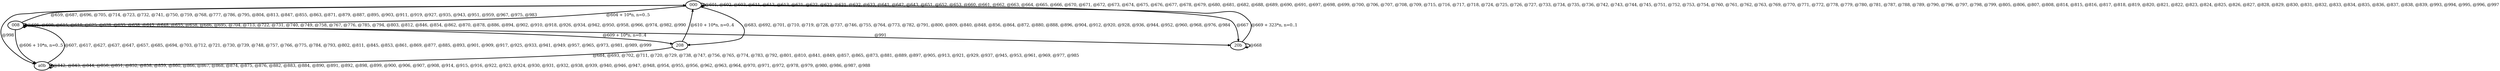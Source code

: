 digraph G {
        node [style=rounded, penwidth=3, fontsize=20, shape=oval];
        "000" -> "000" [label="@601, @602, @603, @611, @612, @613, @621, @622, @623, @631, @632, @633, @641, @642, @643, @651, @652, @653, @660, @661, @662, @663, @664, @665, @666, @670, @671, @672, @673, @674, @675, @676, @677, @678, @679, @680, @681, @682, @688, @689, @690, @691, @697, @698, @699, @700, @706, @707, @708, @709, @715, @716, @717, @718, @724, @725, @726, @727, @733, @734, @735, @736, @742, @743, @744, @745, @751, @752, @753, @754, @760, @761, @762, @763, @769, @770, @771, @772, @778, @779, @780, @781, @787, @788, @789, @790, @796, @797, @798, @799, @805, @806, @807, @808, @814, @815, @816, @817, @818, @819, @820, @821, @822, @823, @824, @825, @826, @827, @828, @829, @830, @831, @832, @833, @834, @835, @836, @837, @838, @839, @993, @994, @995, @996, @997", color=black,arrowsize=1,style=bold,penwidth=3,fontsize=20];
"000" -> "008" [label="@604 + 10*n, n=0..5", color=black,arrowsize=1,style=bold,penwidth=3,fontsize=20];
"008" -> "008" [label="@605, @608, @615, @618, @625, @628, @635, @638, @645, @648, @655, @658, @686, @695, @704, @713, @722, @731, @740, @749, @758, @767, @776, @785, @794, @803, @812, @846, @854, @862, @870, @878, @886, @894, @902, @910, @918, @926, @934, @942, @950, @958, @966, @974, @982, @990", color=black,arrowsize=1,style=bold,penwidth=3,fontsize=20];
"008" -> "a0b" [label="@606 + 10*n, n=0..5", color=black,arrowsize=1,style=bold,penwidth=3,fontsize=20];
"a0b" -> "008" [label="@607, @617, @627, @637, @647, @657, @685, @694, @703, @712, @721, @730, @739, @748, @757, @766, @775, @784, @793, @802, @811, @845, @853, @861, @869, @877, @885, @893, @901, @909, @917, @925, @933, @941, @949, @957, @965, @973, @981, @989, @999", color=black,arrowsize=1,style=bold,penwidth=3,fontsize=20];
"008" -> "208" [label="@609 + 10*n, n=0..4", color=black,arrowsize=1,style=bold,penwidth=3,fontsize=20];
"208" -> "000" [label="@610 + 10*n, n=0..4", color=black,arrowsize=1,style=bold,penwidth=3,fontsize=20];
"008" -> "000" [label="@659, @687, @696, @705, @714, @723, @732, @741, @750, @759, @768, @777, @786, @795, @804, @813, @847, @855, @863, @871, @879, @887, @895, @903, @911, @919, @927, @935, @943, @951, @959, @967, @975, @983", color=black,arrowsize=1,style=bold,penwidth=3,fontsize=20];
"000" -> "20b" [label="@667", color=black,arrowsize=1,style=bold,penwidth=3,fontsize=20];
"20b" -> "20b" [label="@668", color=black,arrowsize=1,style=bold,penwidth=3,fontsize=20];
"20b" -> "000" [label="@669 + 323*n, n=0..1", color=black,arrowsize=1,style=bold,penwidth=3,fontsize=20];
"000" -> "208" [label="@683, @692, @701, @710, @719, @728, @737, @746, @755, @764, @773, @782, @791, @800, @809, @840, @848, @856, @864, @872, @880, @888, @896, @904, @912, @920, @928, @936, @944, @952, @960, @968, @976, @984", color=black,arrowsize=1,style=bold,penwidth=3,fontsize=20];
"208" -> "a0b" [label="@684, @693, @702, @711, @720, @729, @738, @747, @756, @765, @774, @783, @792, @801, @810, @841, @849, @857, @865, @873, @881, @889, @897, @905, @913, @921, @929, @937, @945, @953, @961, @969, @977, @985", color=black,arrowsize=1,style=bold,penwidth=3,fontsize=20];
"a0b" -> "a0b" [label="@842, @843, @844, @850, @851, @852, @858, @859, @860, @866, @867, @868, @874, @875, @876, @882, @883, @884, @890, @891, @892, @898, @899, @900, @906, @907, @908, @914, @915, @916, @922, @923, @924, @930, @931, @932, @938, @939, @940, @946, @947, @948, @954, @955, @956, @962, @963, @964, @970, @971, @972, @978, @979, @980, @986, @987, @988", color=black,arrowsize=1,style=bold,penwidth=3,fontsize=20];
"008" -> "20b" [label="@991", color=black,arrowsize=1,style=bold,penwidth=3,fontsize=20];
"000" -> "a0b" [label="@998", color=black,arrowsize=1,style=bold,penwidth=3,fontsize=20];
}
